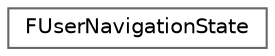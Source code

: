 digraph "Graphical Class Hierarchy"
{
 // INTERACTIVE_SVG=YES
 // LATEX_PDF_SIZE
  bgcolor="transparent";
  edge [fontname=Helvetica,fontsize=10,labelfontname=Helvetica,labelfontsize=10];
  node [fontname=Helvetica,fontsize=10,shape=box,height=0.2,width=0.4];
  rankdir="LR";
  Node0 [id="Node000000",label="FUserNavigationState",height=0.2,width=0.4,color="grey40", fillcolor="white", style="filled",URL="$d1/d00/structFUserNavigationState.html",tooltip=" "];
}
